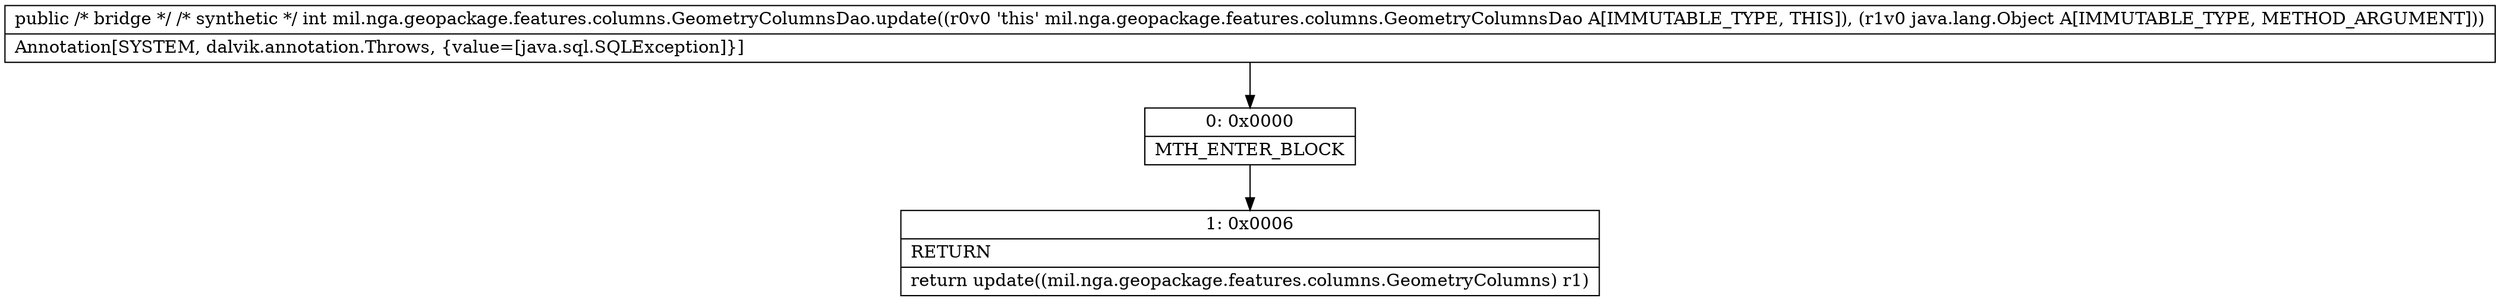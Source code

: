 digraph "CFG formil.nga.geopackage.features.columns.GeometryColumnsDao.update(Ljava\/lang\/Object;)I" {
Node_0 [shape=record,label="{0\:\ 0x0000|MTH_ENTER_BLOCK\l}"];
Node_1 [shape=record,label="{1\:\ 0x0006|RETURN\l|return update((mil.nga.geopackage.features.columns.GeometryColumns) r1)\l}"];
MethodNode[shape=record,label="{public \/* bridge *\/ \/* synthetic *\/ int mil.nga.geopackage.features.columns.GeometryColumnsDao.update((r0v0 'this' mil.nga.geopackage.features.columns.GeometryColumnsDao A[IMMUTABLE_TYPE, THIS]), (r1v0 java.lang.Object A[IMMUTABLE_TYPE, METHOD_ARGUMENT]))  | Annotation[SYSTEM, dalvik.annotation.Throws, \{value=[java.sql.SQLException]\}]\l}"];
MethodNode -> Node_0;
Node_0 -> Node_1;
}

